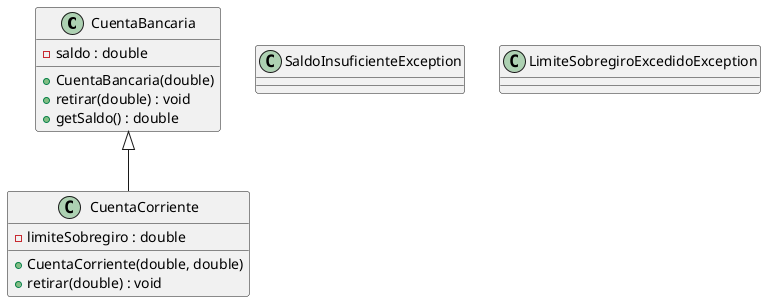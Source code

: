@startuml

class CuentaBancaria {
  -saldo : double
  +CuentaBancaria(double)
  +retirar(double) : void
  +getSaldo() : double
}

class CuentaCorriente {
  -limiteSobregiro : double
  +CuentaCorriente(double, double)
  +retirar(double) : void
}

CuentaBancaria <|-- CuentaCorriente

class SaldoInsuficienteException
class LimiteSobregiroExcedidoException

@enduml
